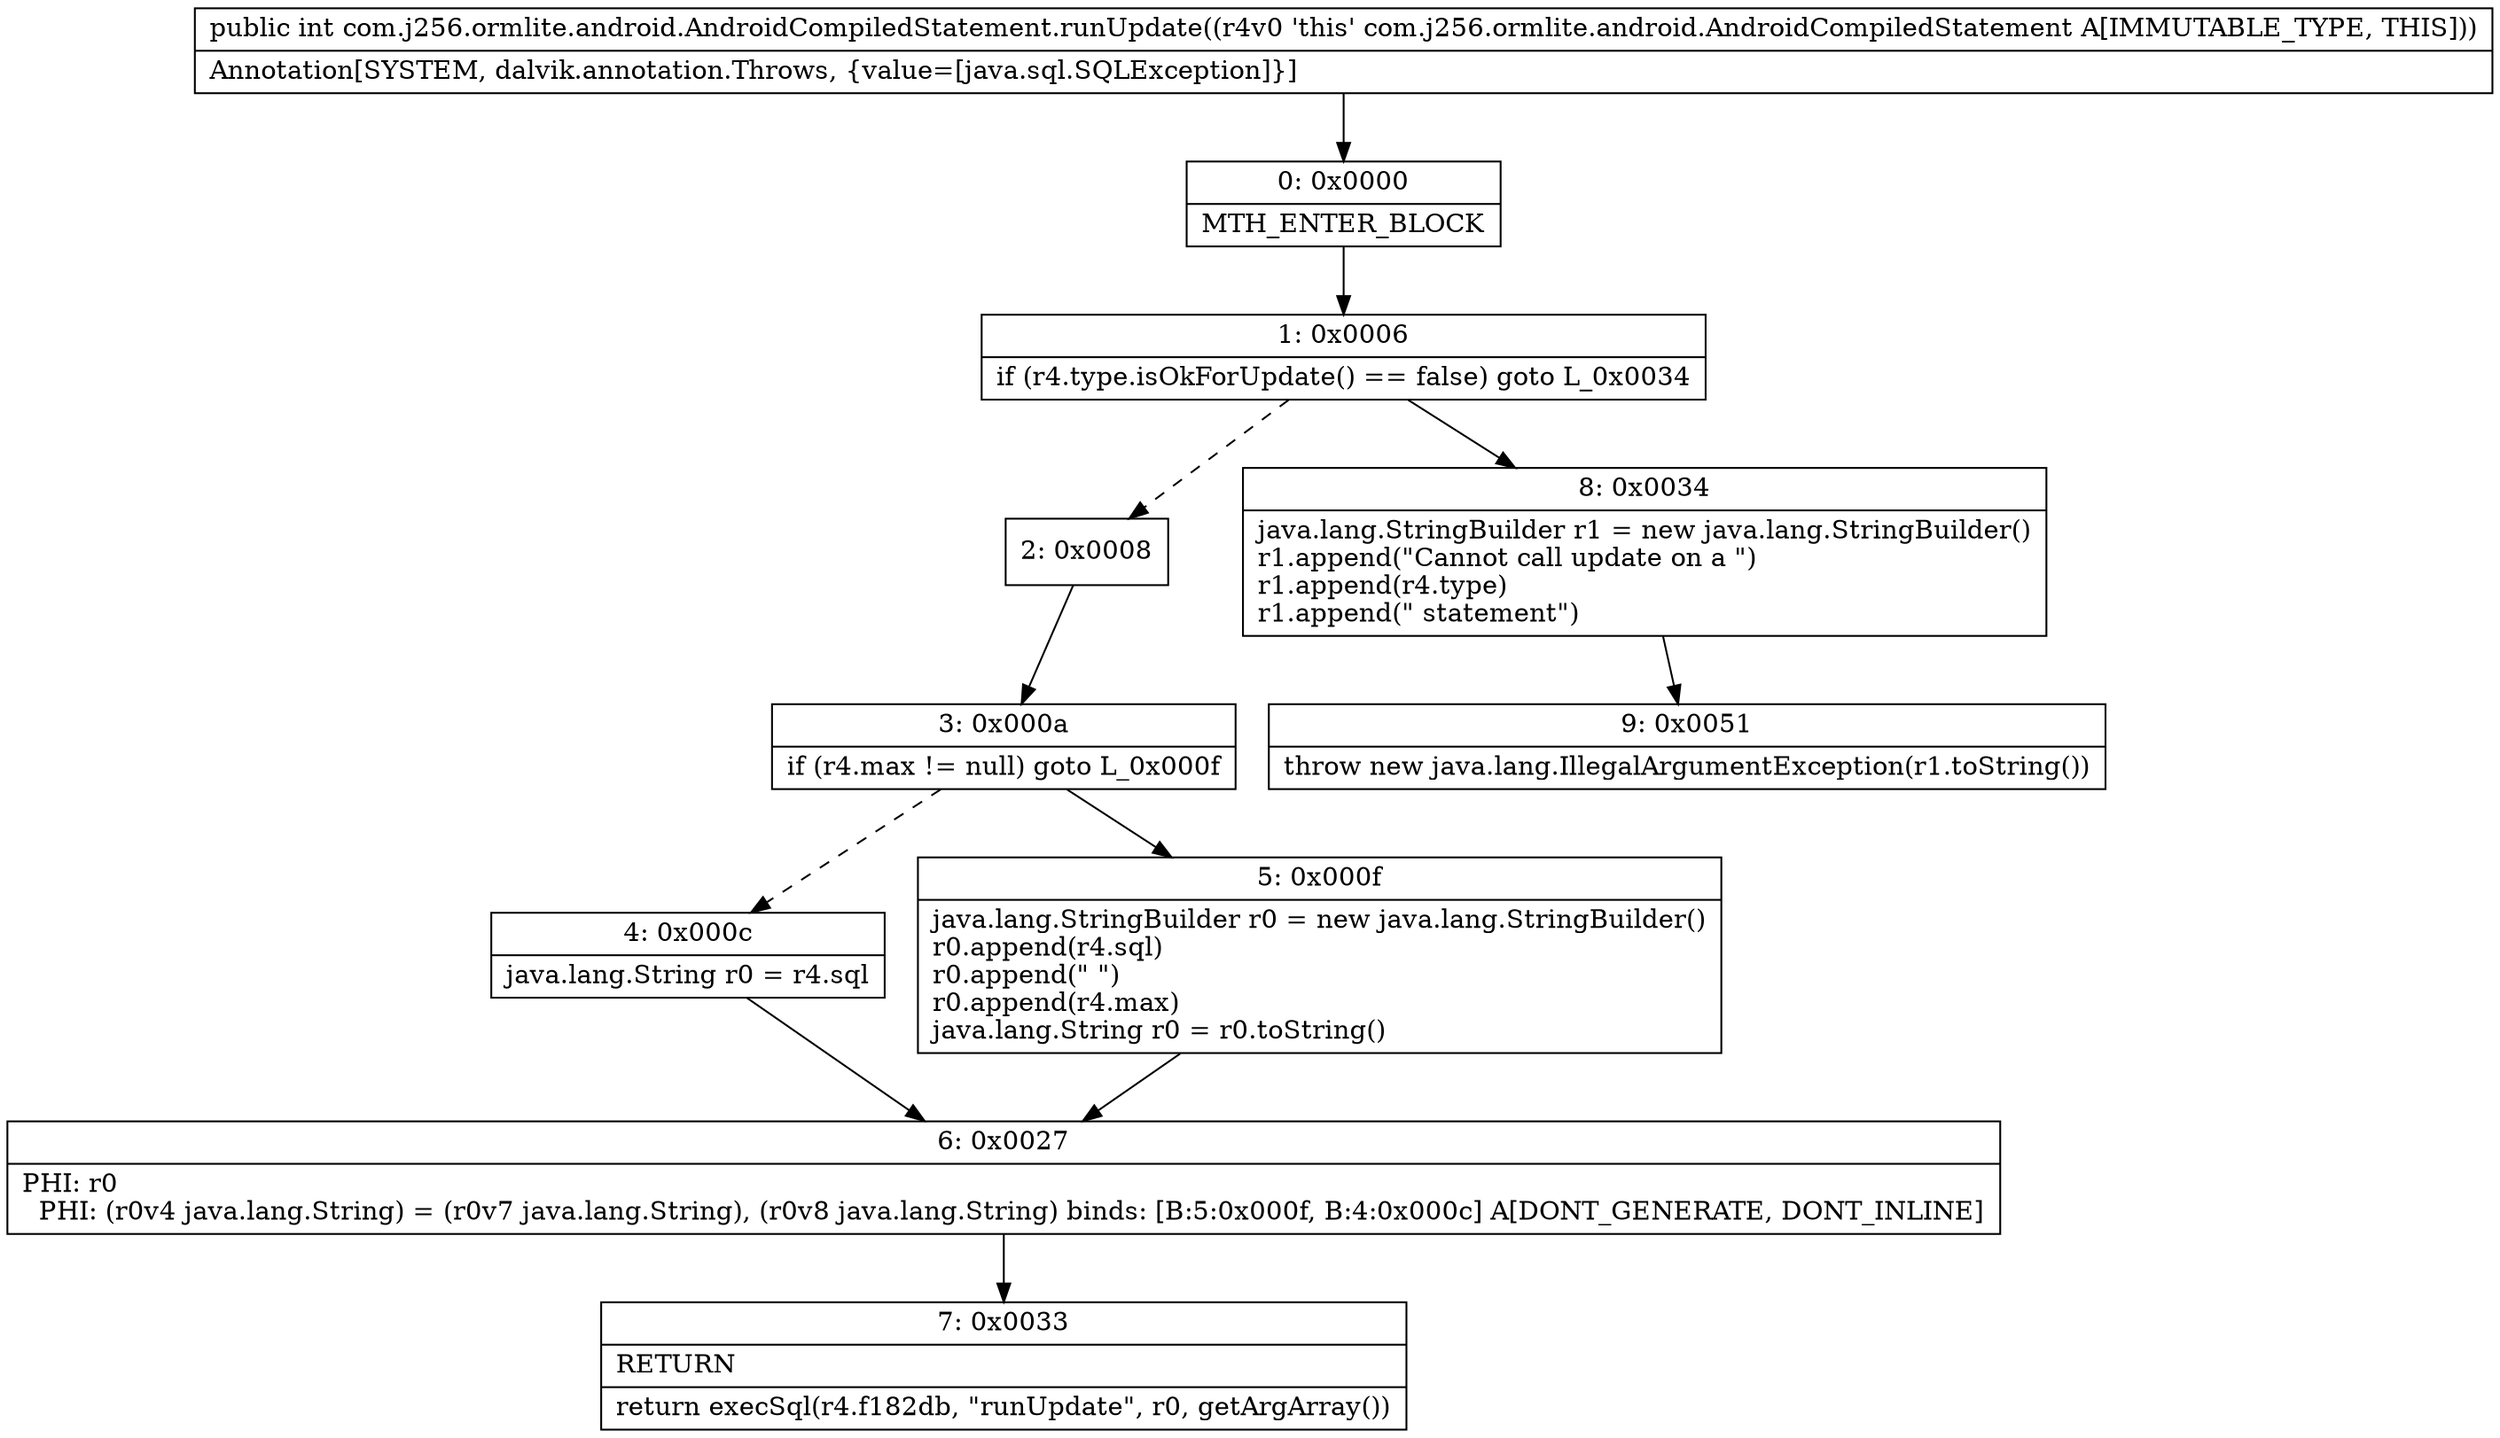 digraph "CFG forcom.j256.ormlite.android.AndroidCompiledStatement.runUpdate()I" {
Node_0 [shape=record,label="{0\:\ 0x0000|MTH_ENTER_BLOCK\l}"];
Node_1 [shape=record,label="{1\:\ 0x0006|if (r4.type.isOkForUpdate() == false) goto L_0x0034\l}"];
Node_2 [shape=record,label="{2\:\ 0x0008}"];
Node_3 [shape=record,label="{3\:\ 0x000a|if (r4.max != null) goto L_0x000f\l}"];
Node_4 [shape=record,label="{4\:\ 0x000c|java.lang.String r0 = r4.sql\l}"];
Node_5 [shape=record,label="{5\:\ 0x000f|java.lang.StringBuilder r0 = new java.lang.StringBuilder()\lr0.append(r4.sql)\lr0.append(\" \")\lr0.append(r4.max)\ljava.lang.String r0 = r0.toString()\l}"];
Node_6 [shape=record,label="{6\:\ 0x0027|PHI: r0 \l  PHI: (r0v4 java.lang.String) = (r0v7 java.lang.String), (r0v8 java.lang.String) binds: [B:5:0x000f, B:4:0x000c] A[DONT_GENERATE, DONT_INLINE]\l}"];
Node_7 [shape=record,label="{7\:\ 0x0033|RETURN\l|return execSql(r4.f182db, \"runUpdate\", r0, getArgArray())\l}"];
Node_8 [shape=record,label="{8\:\ 0x0034|java.lang.StringBuilder r1 = new java.lang.StringBuilder()\lr1.append(\"Cannot call update on a \")\lr1.append(r4.type)\lr1.append(\" statement\")\l}"];
Node_9 [shape=record,label="{9\:\ 0x0051|throw new java.lang.IllegalArgumentException(r1.toString())\l}"];
MethodNode[shape=record,label="{public int com.j256.ormlite.android.AndroidCompiledStatement.runUpdate((r4v0 'this' com.j256.ormlite.android.AndroidCompiledStatement A[IMMUTABLE_TYPE, THIS]))  | Annotation[SYSTEM, dalvik.annotation.Throws, \{value=[java.sql.SQLException]\}]\l}"];
MethodNode -> Node_0;
Node_0 -> Node_1;
Node_1 -> Node_2[style=dashed];
Node_1 -> Node_8;
Node_2 -> Node_3;
Node_3 -> Node_4[style=dashed];
Node_3 -> Node_5;
Node_4 -> Node_6;
Node_5 -> Node_6;
Node_6 -> Node_7;
Node_8 -> Node_9;
}

